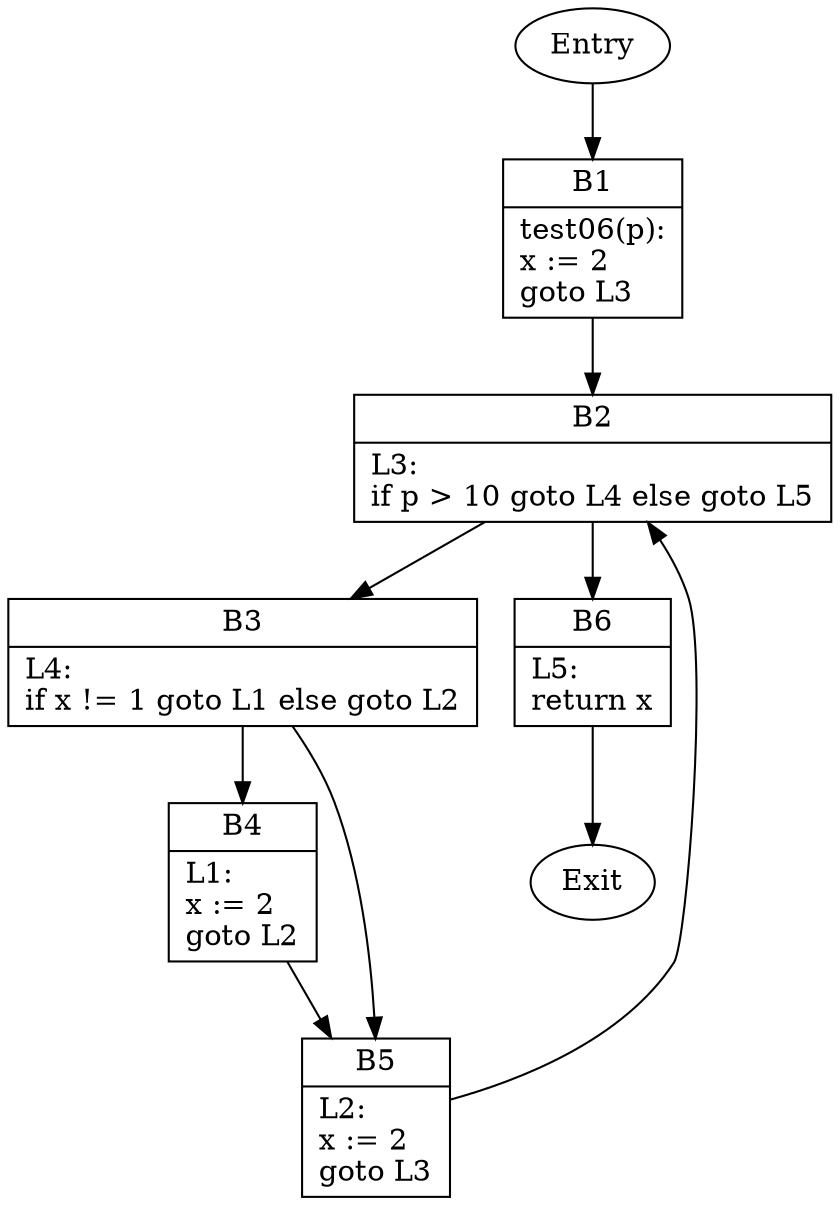 digraph CFG {
    B1 [shape=record label="{B1|test06(p):\lx := 2\lgoto L3\l}"];
    B2 [shape=record label="{B2|L3:\lif p \> 10 goto L4 else goto L5\l}"];
    B3 [shape=record label="{B3|L4:\lif x != 1 goto L1 else goto L2\l}"];
    B4 [shape=record label="{B4|L1:\lx := 2\lgoto L2\l}"];
    B5 [shape=record label="{B5|L2:\lx := 2\lgoto L3\l}"];
    B6 [shape=record label="{B6|L5:\lreturn x\l}"];
    Entry -> B1;
    B1 -> B2;
    B2 -> B3;
    B2 -> B6;
    B3 -> B4;
    B3 -> B5;
    B4 -> B5;
    B5 -> B2;
    B6 -> Exit;
}
